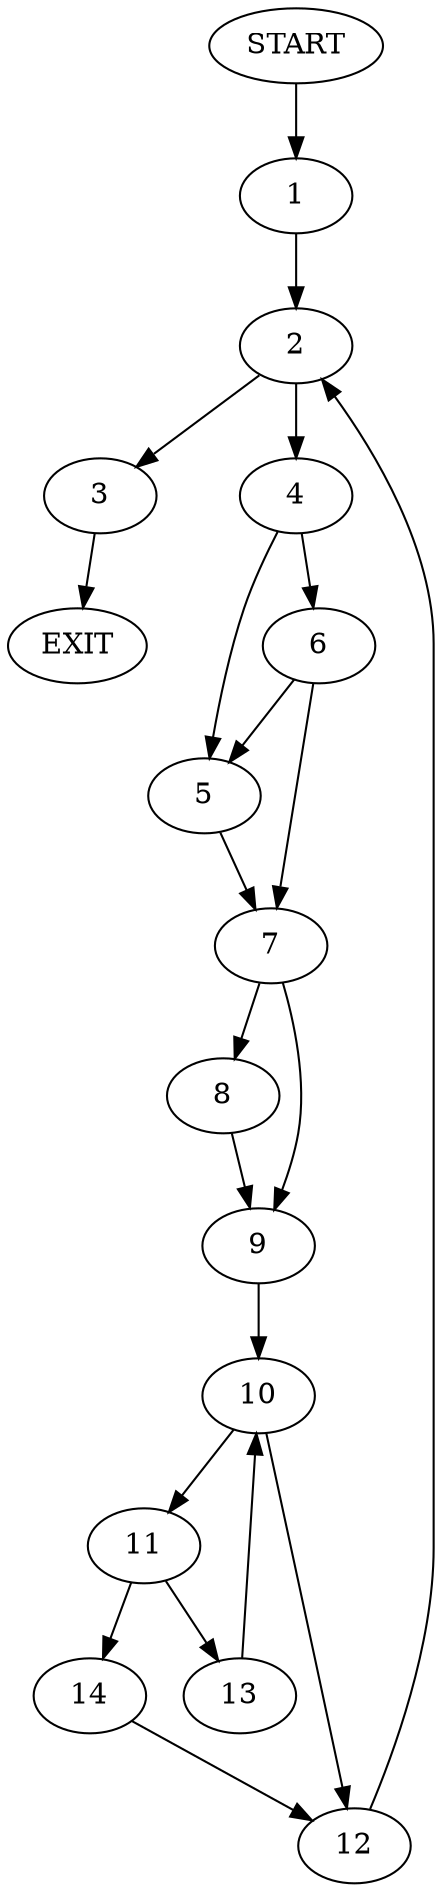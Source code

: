 digraph {
0 [label="START"]
15 [label="EXIT"]
0 -> 1
1 -> 2
2 -> 3
2 -> 4
3 -> 15
4 -> 5
4 -> 6
6 -> 5
6 -> 7
5 -> 7
7 -> 8
7 -> 9
9 -> 10
8 -> 9
10 -> 11
10 -> 12
11 -> 13
11 -> 14
12 -> 2
13 -> 10
14 -> 12
}
